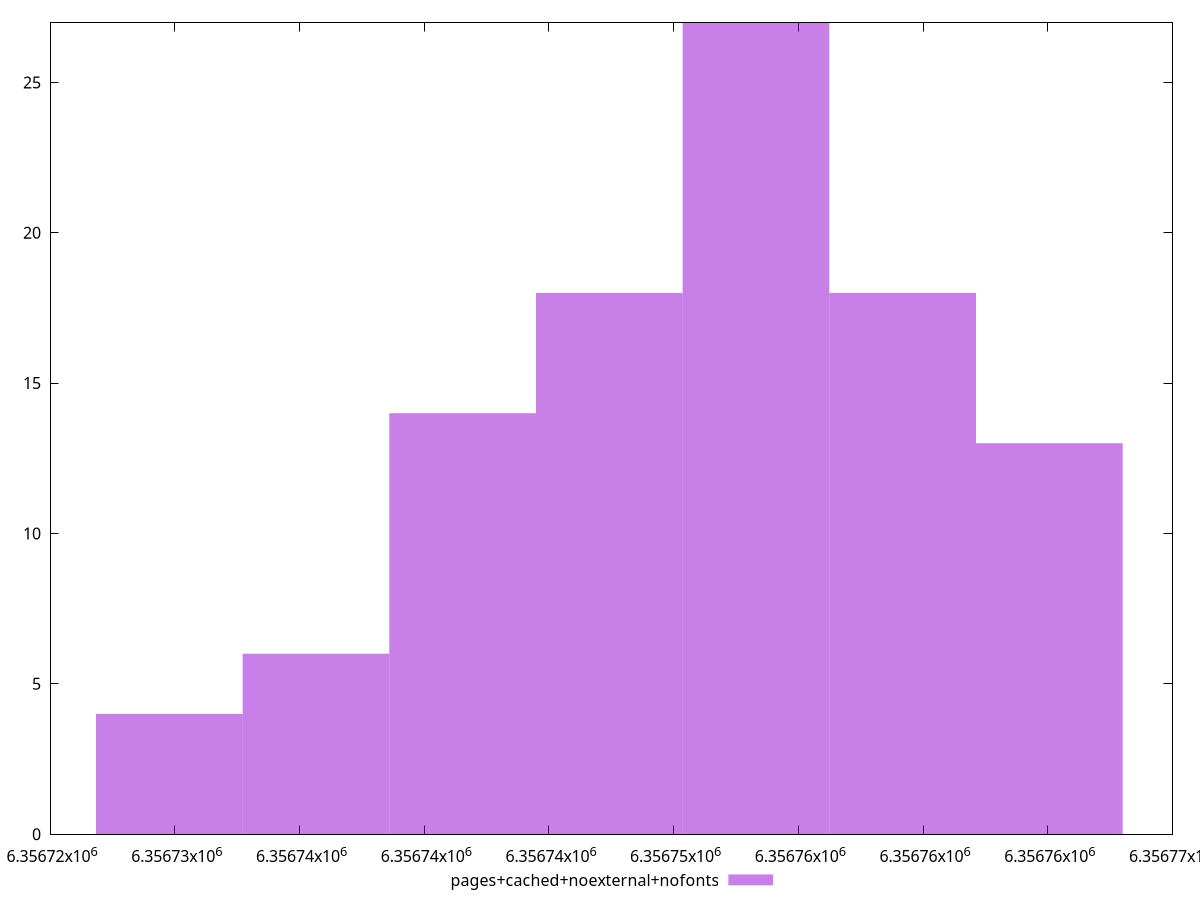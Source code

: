 $_pagesCachedNoexternalNofonts <<EOF
6356759.182545122 18
6356747.4218435185 18
6356753.302194321 27
6356765.062895924 13
6356735.661141915 6
6356741.541492717 14
6356729.780791114 4
EOF
set key outside below
set terminal pngcairo
set output "report_00006_2020-11-02T20-21-41.718Z/total-byte-weight/pages+cached+noexternal+nofonts//raw_hist.png"
set yrange [0:27]
set boxwidth 5.880350801648006
set style fill transparent solid 0.5 noborder
plot $_pagesCachedNoexternalNofonts title "pages+cached+noexternal+nofonts" with boxes ,